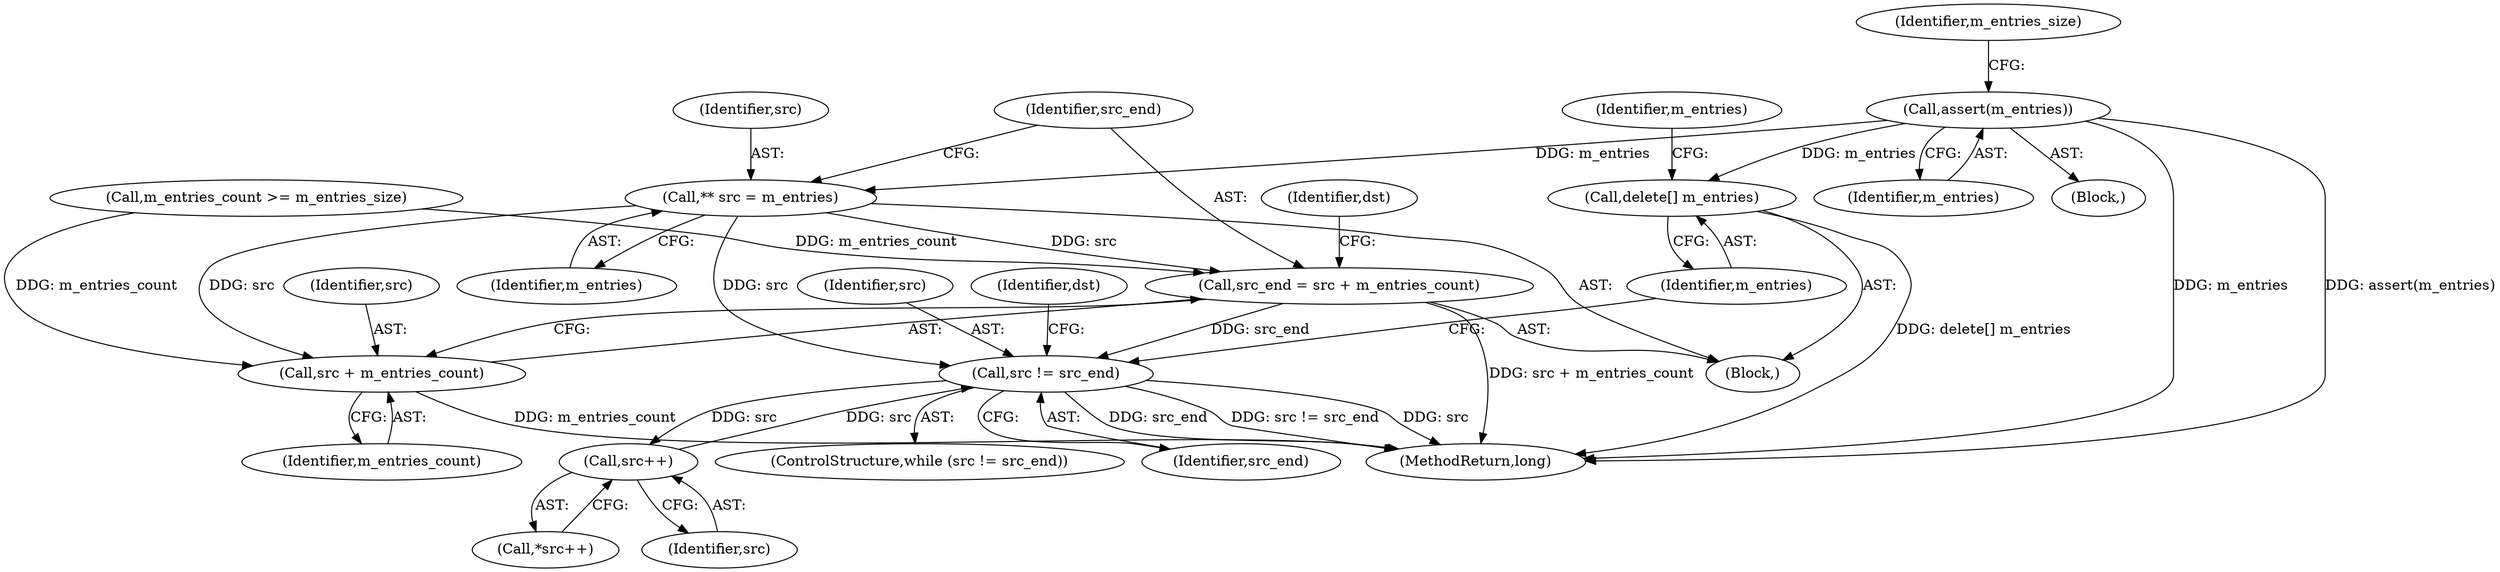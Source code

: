 digraph "1_Android_04839626ed859623901ebd3a5fd483982186b59d_19@API" {
"1000140" [label="(Call,assert(m_entries))"];
"1000164" [label="(Call,** src = m_entries)"];
"1000167" [label="(Call,src_end = src + m_entries_count)"];
"1000177" [label="(Call,src != src_end)"];
"1000185" [label="(Call,src++)"];
"1000169" [label="(Call,src + m_entries_count)"];
"1000187" [label="(Call,delete[] m_entries)"];
"1000171" [label="(Identifier,m_entries_count)"];
"1000141" [label="(Identifier,m_entries)"];
"1000176" [label="(ControlStructure,while (src != src_end))"];
"1000151" [label="(Call,m_entries_count >= m_entries_size)"];
"1000167" [label="(Call,src_end = src + m_entries_count)"];
"1000184" [label="(Call,*src++)"];
"1000165" [label="(Identifier,src)"];
"1000164" [label="(Call,** src = m_entries)"];
"1000144" [label="(Identifier,m_entries_size)"];
"1000177" [label="(Call,src != src_end)"];
"1000178" [label="(Identifier,src)"];
"1000139" [label="(Block,)"];
"1000170" [label="(Identifier,src)"];
"1000186" [label="(Identifier,src)"];
"1000190" [label="(Identifier,m_entries)"];
"1000166" [label="(Identifier,m_entries)"];
"1000188" [label="(Identifier,m_entries)"];
"1000187" [label="(Call,delete[] m_entries)"];
"1000183" [label="(Identifier,dst)"];
"1000179" [label="(Identifier,src_end)"];
"1000209" [label="(MethodReturn,long)"];
"1000169" [label="(Call,src + m_entries_count)"];
"1000140" [label="(Call,assert(m_entries))"];
"1000154" [label="(Block,)"];
"1000168" [label="(Identifier,src_end)"];
"1000185" [label="(Call,src++)"];
"1000174" [label="(Identifier,dst)"];
"1000140" -> "1000139"  [label="AST: "];
"1000140" -> "1000141"  [label="CFG: "];
"1000141" -> "1000140"  [label="AST: "];
"1000144" -> "1000140"  [label="CFG: "];
"1000140" -> "1000209"  [label="DDG: m_entries"];
"1000140" -> "1000209"  [label="DDG: assert(m_entries)"];
"1000140" -> "1000164"  [label="DDG: m_entries"];
"1000140" -> "1000187"  [label="DDG: m_entries"];
"1000164" -> "1000154"  [label="AST: "];
"1000164" -> "1000166"  [label="CFG: "];
"1000165" -> "1000164"  [label="AST: "];
"1000166" -> "1000164"  [label="AST: "];
"1000168" -> "1000164"  [label="CFG: "];
"1000164" -> "1000167"  [label="DDG: src"];
"1000164" -> "1000169"  [label="DDG: src"];
"1000164" -> "1000177"  [label="DDG: src"];
"1000167" -> "1000154"  [label="AST: "];
"1000167" -> "1000169"  [label="CFG: "];
"1000168" -> "1000167"  [label="AST: "];
"1000169" -> "1000167"  [label="AST: "];
"1000174" -> "1000167"  [label="CFG: "];
"1000167" -> "1000209"  [label="DDG: src + m_entries_count"];
"1000151" -> "1000167"  [label="DDG: m_entries_count"];
"1000167" -> "1000177"  [label="DDG: src_end"];
"1000177" -> "1000176"  [label="AST: "];
"1000177" -> "1000179"  [label="CFG: "];
"1000178" -> "1000177"  [label="AST: "];
"1000179" -> "1000177"  [label="AST: "];
"1000183" -> "1000177"  [label="CFG: "];
"1000188" -> "1000177"  [label="CFG: "];
"1000177" -> "1000209"  [label="DDG: src_end"];
"1000177" -> "1000209"  [label="DDG: src != src_end"];
"1000177" -> "1000209"  [label="DDG: src"];
"1000185" -> "1000177"  [label="DDG: src"];
"1000177" -> "1000185"  [label="DDG: src"];
"1000185" -> "1000184"  [label="AST: "];
"1000185" -> "1000186"  [label="CFG: "];
"1000186" -> "1000185"  [label="AST: "];
"1000184" -> "1000185"  [label="CFG: "];
"1000169" -> "1000171"  [label="CFG: "];
"1000170" -> "1000169"  [label="AST: "];
"1000171" -> "1000169"  [label="AST: "];
"1000169" -> "1000209"  [label="DDG: m_entries_count"];
"1000151" -> "1000169"  [label="DDG: m_entries_count"];
"1000187" -> "1000154"  [label="AST: "];
"1000187" -> "1000188"  [label="CFG: "];
"1000188" -> "1000187"  [label="AST: "];
"1000190" -> "1000187"  [label="CFG: "];
"1000187" -> "1000209"  [label="DDG: delete[] m_entries"];
}
